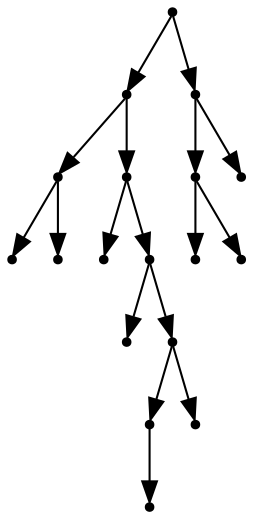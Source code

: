 digraph {
  17 [shape=point];
  11 [shape=point];
  2 [shape=point];
  0 [shape=point];
  1 [shape=point];
  10 [shape=point];
  3 [shape=point];
  9 [shape=point];
  4 [shape=point];
  8 [shape=point];
  6 [shape=point];
  5 [shape=point];
  7 [shape=point];
  16 [shape=point];
  14 [shape=point];
  12 [shape=point];
  13 [shape=point];
  15 [shape=point];
17 -> 11;
11 -> 2;
2 -> 0;
2 -> 1;
11 -> 10;
10 -> 3;
10 -> 9;
9 -> 4;
9 -> 8;
8 -> 6;
6 -> 5;
8 -> 7;
17 -> 16;
16 -> 14;
14 -> 12;
14 -> 13;
16 -> 15;
}
